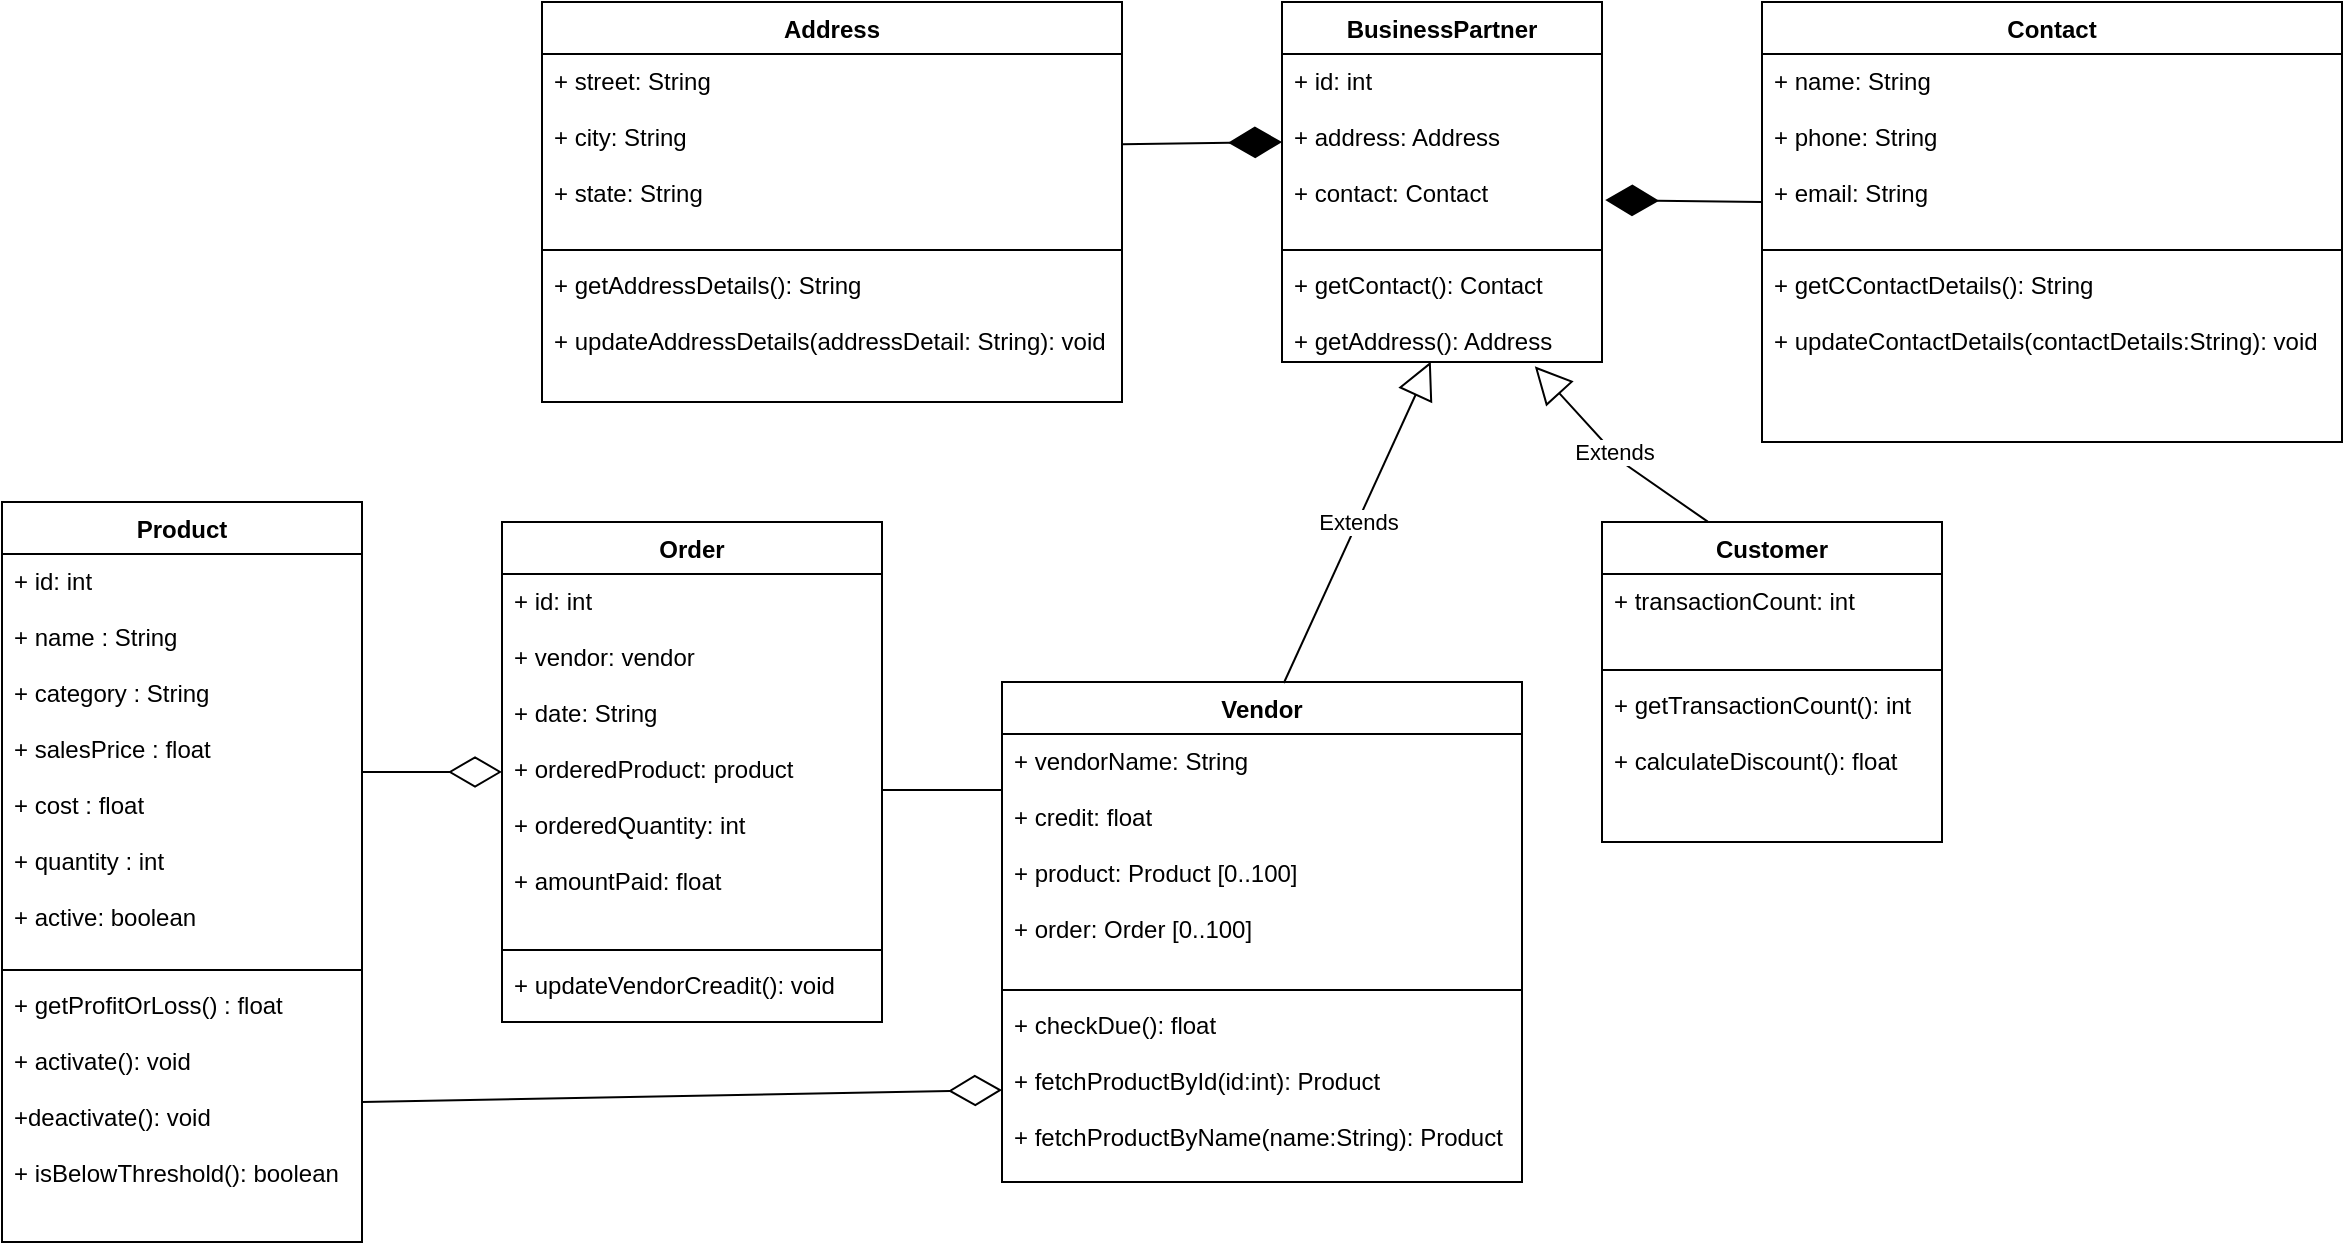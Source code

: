 <mxfile version="16.4.5" type="github"><diagram id="v31eptA_OFefw-T0BsTV" name="Page-1"><mxGraphModel dx="1038" dy="1613" grid="1" gridSize="10" guides="1" tooltips="1" connect="1" arrows="1" fold="1" page="1" pageScale="1" pageWidth="850" pageHeight="1100" math="0" shadow="0"><root><mxCell id="0"/><mxCell id="1" parent="0"/><mxCell id="cyiSvS-6MEbPnraiJBpG-1" value="Product" style="swimlane;fontStyle=1;align=center;verticalAlign=top;childLayout=stackLayout;horizontal=1;startSize=26;horizontalStack=0;resizeParent=1;resizeParentMax=0;resizeLast=0;collapsible=1;marginBottom=0;" parent="1" vertex="1"><mxGeometry x="10" y="-270" width="180" height="370" as="geometry"/></mxCell><mxCell id="cyiSvS-6MEbPnraiJBpG-2" value="+ id: int&#10;&#10;+ name : String&#10;&#10;+ category : String&#10;&#10;+ salesPrice : float&#10;&#10;+ cost : float&#10;&#10;+ quantity : int&#10;&#10;+ active: boolean&#10;" style="text;strokeColor=none;fillColor=none;align=left;verticalAlign=top;spacingLeft=4;spacingRight=4;overflow=hidden;rotatable=0;points=[[0,0.5],[1,0.5]];portConstraint=eastwest;" parent="cyiSvS-6MEbPnraiJBpG-1" vertex="1"><mxGeometry y="26" width="180" height="204" as="geometry"/></mxCell><mxCell id="cyiSvS-6MEbPnraiJBpG-3" value="" style="line;strokeWidth=1;fillColor=none;align=left;verticalAlign=middle;spacingTop=-1;spacingLeft=3;spacingRight=3;rotatable=0;labelPosition=right;points=[];portConstraint=eastwest;" parent="cyiSvS-6MEbPnraiJBpG-1" vertex="1"><mxGeometry y="230" width="180" height="8" as="geometry"/></mxCell><mxCell id="cyiSvS-6MEbPnraiJBpG-4" value="+ getProfitOrLoss() : float&#10;&#10;+ activate(): void&#10;&#10;+deactivate(): void&#10;&#10;+ isBelowThreshold(): boolean" style="text;strokeColor=none;fillColor=none;align=left;verticalAlign=top;spacingLeft=4;spacingRight=4;overflow=hidden;rotatable=0;points=[[0,0.5],[1,0.5]];portConstraint=eastwest;" parent="cyiSvS-6MEbPnraiJBpG-1" vertex="1"><mxGeometry y="238" width="180" height="132" as="geometry"/></mxCell><mxCell id="cyiSvS-6MEbPnraiJBpG-5" value="Order" style="swimlane;fontStyle=1;align=center;verticalAlign=top;childLayout=stackLayout;horizontal=1;startSize=26;horizontalStack=0;resizeParent=1;resizeParentMax=0;resizeLast=0;collapsible=1;marginBottom=0;" parent="1" vertex="1"><mxGeometry x="260" y="-260" width="190" height="250" as="geometry"/></mxCell><mxCell id="cyiSvS-6MEbPnraiJBpG-6" value="+ id: int&#10;&#10;+ vendor: vendor&#10;&#10;+ date: String&#10;&#10;+ orderedProduct: product&#10;&#10;+ orderedQuantity: int&#10;&#10;+ amountPaid: float &#10;" style="text;strokeColor=none;fillColor=none;align=left;verticalAlign=top;spacingLeft=4;spacingRight=4;overflow=hidden;rotatable=0;points=[[0,0.5],[1,0.5]];portConstraint=eastwest;" parent="cyiSvS-6MEbPnraiJBpG-5" vertex="1"><mxGeometry y="26" width="190" height="184" as="geometry"/></mxCell><mxCell id="cyiSvS-6MEbPnraiJBpG-7" value="" style="line;strokeWidth=1;fillColor=none;align=left;verticalAlign=middle;spacingTop=-1;spacingLeft=3;spacingRight=3;rotatable=0;labelPosition=right;points=[];portConstraint=eastwest;" parent="cyiSvS-6MEbPnraiJBpG-5" vertex="1"><mxGeometry y="210" width="190" height="8" as="geometry"/></mxCell><mxCell id="cyiSvS-6MEbPnraiJBpG-8" value="+ updateVendorCreadit(): void" style="text;strokeColor=none;fillColor=none;align=left;verticalAlign=top;spacingLeft=4;spacingRight=4;overflow=hidden;rotatable=0;points=[[0,0.5],[1,0.5]];portConstraint=eastwest;" parent="cyiSvS-6MEbPnraiJBpG-5" vertex="1"><mxGeometry y="218" width="190" height="32" as="geometry"/></mxCell><mxCell id="cyiSvS-6MEbPnraiJBpG-9" value="Customer" style="swimlane;fontStyle=1;align=center;verticalAlign=top;childLayout=stackLayout;horizontal=1;startSize=26;horizontalStack=0;resizeParent=1;resizeParentMax=0;resizeLast=0;collapsible=1;marginBottom=0;" parent="1" vertex="1"><mxGeometry x="810" y="-260" width="170" height="160" as="geometry"/></mxCell><mxCell id="cyiSvS-6MEbPnraiJBpG-10" value="+ transactionCount: int" style="text;strokeColor=none;fillColor=none;align=left;verticalAlign=top;spacingLeft=4;spacingRight=4;overflow=hidden;rotatable=0;points=[[0,0.5],[1,0.5]];portConstraint=eastwest;" parent="cyiSvS-6MEbPnraiJBpG-9" vertex="1"><mxGeometry y="26" width="170" height="44" as="geometry"/></mxCell><mxCell id="cyiSvS-6MEbPnraiJBpG-11" value="" style="line;strokeWidth=1;fillColor=none;align=left;verticalAlign=middle;spacingTop=-1;spacingLeft=3;spacingRight=3;rotatable=0;labelPosition=right;points=[];portConstraint=eastwest;" parent="cyiSvS-6MEbPnraiJBpG-9" vertex="1"><mxGeometry y="70" width="170" height="8" as="geometry"/></mxCell><mxCell id="cyiSvS-6MEbPnraiJBpG-12" value="+ getTransactionCount(): int&#10;&#10;+ calculateDiscount(): float&#10;" style="text;strokeColor=none;fillColor=none;align=left;verticalAlign=top;spacingLeft=4;spacingRight=4;overflow=hidden;rotatable=0;points=[[0,0.5],[1,0.5]];portConstraint=eastwest;fontStyle=0" parent="cyiSvS-6MEbPnraiJBpG-9" vertex="1"><mxGeometry y="78" width="170" height="82" as="geometry"/></mxCell><mxCell id="WChhZC27G2EfDQgC6WxN-2" value="Address" style="swimlane;fontStyle=1;align=center;verticalAlign=top;childLayout=stackLayout;horizontal=1;startSize=26;horizontalStack=0;resizeParent=1;resizeParentMax=0;resizeLast=0;collapsible=1;marginBottom=0;" parent="1" vertex="1"><mxGeometry x="280" y="-520" width="290" height="200" as="geometry"/></mxCell><mxCell id="WChhZC27G2EfDQgC6WxN-3" value="+ street: String&#10;&#10;+ city: String&#10;&#10;+ state: String" style="text;strokeColor=none;fillColor=none;align=left;verticalAlign=top;spacingLeft=4;spacingRight=4;overflow=hidden;rotatable=0;points=[[0,0.5],[1,0.5]];portConstraint=eastwest;" parent="WChhZC27G2EfDQgC6WxN-2" vertex="1"><mxGeometry y="26" width="290" height="94" as="geometry"/></mxCell><mxCell id="WChhZC27G2EfDQgC6WxN-4" value="" style="line;strokeWidth=1;fillColor=none;align=left;verticalAlign=middle;spacingTop=-1;spacingLeft=3;spacingRight=3;rotatable=0;labelPosition=right;points=[];portConstraint=eastwest;" parent="WChhZC27G2EfDQgC6WxN-2" vertex="1"><mxGeometry y="120" width="290" height="8" as="geometry"/></mxCell><mxCell id="WChhZC27G2EfDQgC6WxN-5" value="+ getAddressDetails(): String&#10;&#10;+ updateAddressDetails(addressDetail: String): void&#10;" style="text;strokeColor=none;fillColor=none;align=left;verticalAlign=top;spacingLeft=4;spacingRight=4;overflow=hidden;rotatable=0;points=[[0,0.5],[1,0.5]];portConstraint=eastwest;" parent="WChhZC27G2EfDQgC6WxN-2" vertex="1"><mxGeometry y="128" width="290" height="72" as="geometry"/></mxCell><mxCell id="WChhZC27G2EfDQgC6WxN-6" value="BusinessPartner" style="swimlane;fontStyle=1;align=center;verticalAlign=top;childLayout=stackLayout;horizontal=1;startSize=26;horizontalStack=0;resizeParent=1;resizeParentMax=0;resizeLast=0;collapsible=1;marginBottom=0;" parent="1" vertex="1"><mxGeometry x="650" y="-520" width="160" height="180" as="geometry"/></mxCell><mxCell id="WChhZC27G2EfDQgC6WxN-7" value="+ id: int&#10;&#10;+ address: Address&#10;&#10;+ contact: Contact" style="text;strokeColor=none;fillColor=none;align=left;verticalAlign=top;spacingLeft=4;spacingRight=4;overflow=hidden;rotatable=0;points=[[0,0.5],[1,0.5]];portConstraint=eastwest;" parent="WChhZC27G2EfDQgC6WxN-6" vertex="1"><mxGeometry y="26" width="160" height="94" as="geometry"/></mxCell><mxCell id="WChhZC27G2EfDQgC6WxN-8" value="" style="line;strokeWidth=1;fillColor=none;align=left;verticalAlign=middle;spacingTop=-1;spacingLeft=3;spacingRight=3;rotatable=0;labelPosition=right;points=[];portConstraint=eastwest;" parent="WChhZC27G2EfDQgC6WxN-6" vertex="1"><mxGeometry y="120" width="160" height="8" as="geometry"/></mxCell><mxCell id="WChhZC27G2EfDQgC6WxN-9" value="+ getContact(): Contact&#10;&#10;+ getAddress(): Address&#10;" style="text;strokeColor=none;fillColor=none;align=left;verticalAlign=top;spacingLeft=4;spacingRight=4;overflow=hidden;rotatable=0;points=[[0,0.5],[1,0.5]];portConstraint=eastwest;" parent="WChhZC27G2EfDQgC6WxN-6" vertex="1"><mxGeometry y="128" width="160" height="52" as="geometry"/></mxCell><mxCell id="WChhZC27G2EfDQgC6WxN-10" value="Contact" style="swimlane;fontStyle=1;align=center;verticalAlign=top;childLayout=stackLayout;horizontal=1;startSize=26;horizontalStack=0;resizeParent=1;resizeParentMax=0;resizeLast=0;collapsible=1;marginBottom=0;" parent="1" vertex="1"><mxGeometry x="890" y="-520" width="290" height="220" as="geometry"/></mxCell><mxCell id="WChhZC27G2EfDQgC6WxN-11" value="+ name: String&#10;&#10;+ phone: String&#10;&#10;+ email: String" style="text;strokeColor=none;fillColor=none;align=left;verticalAlign=top;spacingLeft=4;spacingRight=4;overflow=hidden;rotatable=0;points=[[0,0.5],[1,0.5]];portConstraint=eastwest;" parent="WChhZC27G2EfDQgC6WxN-10" vertex="1"><mxGeometry y="26" width="290" height="94" as="geometry"/></mxCell><mxCell id="WChhZC27G2EfDQgC6WxN-12" value="" style="line;strokeWidth=1;fillColor=none;align=left;verticalAlign=middle;spacingTop=-1;spacingLeft=3;spacingRight=3;rotatable=0;labelPosition=right;points=[];portConstraint=eastwest;" parent="WChhZC27G2EfDQgC6WxN-10" vertex="1"><mxGeometry y="120" width="290" height="8" as="geometry"/></mxCell><mxCell id="WChhZC27G2EfDQgC6WxN-13" value="+ getCContactDetails(): String&#10;&#10;+ updateContactDetails(contactDetails:String): void" style="text;strokeColor=none;fillColor=none;align=left;verticalAlign=top;spacingLeft=4;spacingRight=4;overflow=hidden;rotatable=0;points=[[0,0.5],[1,0.5]];portConstraint=eastwest;" parent="WChhZC27G2EfDQgC6WxN-10" vertex="1"><mxGeometry y="128" width="290" height="92" as="geometry"/></mxCell><mxCell id="cyiSvS-6MEbPnraiJBpG-13" value="Vendor" style="swimlane;fontStyle=1;align=center;verticalAlign=top;childLayout=stackLayout;horizontal=1;startSize=26;horizontalStack=0;resizeParent=1;resizeParentMax=0;resizeLast=0;collapsible=1;marginBottom=0;" parent="1" vertex="1"><mxGeometry x="510" y="-180" width="260" height="250" as="geometry"/></mxCell><mxCell id="cyiSvS-6MEbPnraiJBpG-14" value="+ vendorName: String&#10;&#10;+ credit: float&#10;&#10;+ product: Product [0..100]&#10;&#10;+ order: Order [0..100]&#10;" style="text;strokeColor=none;fillColor=none;align=left;verticalAlign=top;spacingLeft=4;spacingRight=4;overflow=hidden;rotatable=0;points=[[0,0.5],[1,0.5]];portConstraint=eastwest;" parent="cyiSvS-6MEbPnraiJBpG-13" vertex="1"><mxGeometry y="26" width="260" height="124" as="geometry"/></mxCell><mxCell id="cyiSvS-6MEbPnraiJBpG-15" value="" style="line;strokeWidth=1;fillColor=none;align=left;verticalAlign=middle;spacingTop=-1;spacingLeft=3;spacingRight=3;rotatable=0;labelPosition=right;points=[];portConstraint=eastwest;" parent="cyiSvS-6MEbPnraiJBpG-13" vertex="1"><mxGeometry y="150" width="260" height="8" as="geometry"/></mxCell><mxCell id="cyiSvS-6MEbPnraiJBpG-16" value="+ checkDue(): float&#10;&#10;+ fetchProductById(id:int): Product&#10;&#10;+ fetchProductByName(name:String): Product&#10;" style="text;strokeColor=none;fillColor=none;align=left;verticalAlign=top;spacingLeft=4;spacingRight=4;overflow=hidden;rotatable=0;points=[[0,0.5],[1,0.5]];portConstraint=eastwest;" parent="cyiSvS-6MEbPnraiJBpG-13" vertex="1"><mxGeometry y="158" width="260" height="92" as="geometry"/></mxCell><mxCell id="WChhZC27G2EfDQgC6WxN-54" value="" style="endArrow=diamondThin;endFill=0;endSize=24;html=1;rounded=0;" parent="1" edge="1"><mxGeometry width="160" relative="1" as="geometry"><mxPoint x="190" y="-135" as="sourcePoint"/><mxPoint x="260" y="-135" as="targetPoint"/></mxGeometry></mxCell><mxCell id="WChhZC27G2EfDQgC6WxN-55" value="" style="endArrow=diamondThin;endFill=0;endSize=24;html=1;rounded=0;entryX=0;entryY=0.5;entryDx=0;entryDy=0;" parent="1" target="cyiSvS-6MEbPnraiJBpG-16" edge="1"><mxGeometry width="160" relative="1" as="geometry"><mxPoint x="190" y="30" as="sourcePoint"/><mxPoint x="350" y="30" as="targetPoint"/></mxGeometry></mxCell><mxCell id="WChhZC27G2EfDQgC6WxN-63" value="" style="endArrow=diamondThin;endFill=1;endSize=24;html=1;rounded=0;" parent="1" source="WChhZC27G2EfDQgC6WxN-3" edge="1"><mxGeometry width="160" relative="1" as="geometry"><mxPoint x="490" y="-450" as="sourcePoint"/><mxPoint x="650" y="-450" as="targetPoint"/></mxGeometry></mxCell><mxCell id="WChhZC27G2EfDQgC6WxN-67" value="" style="endArrow=diamondThin;endFill=1;endSize=24;html=1;rounded=0;entryX=1.01;entryY=0.777;entryDx=0;entryDy=0;entryPerimeter=0;" parent="1" target="WChhZC27G2EfDQgC6WxN-7" edge="1"><mxGeometry width="160" relative="1" as="geometry"><mxPoint x="890" y="-420" as="sourcePoint"/><mxPoint x="840" y="-410" as="targetPoint"/></mxGeometry></mxCell><mxCell id="WChhZC27G2EfDQgC6WxN-69" value="" style="line;strokeWidth=1;fillColor=none;align=left;verticalAlign=middle;spacingTop=-1;spacingLeft=3;spacingRight=3;rotatable=0;labelPosition=right;points=[];portConstraint=eastwest;" parent="1" vertex="1"><mxGeometry x="450" y="-130" width="60" height="8" as="geometry"/></mxCell><mxCell id="WChhZC27G2EfDQgC6WxN-70" value="Extends" style="endArrow=block;endSize=16;endFill=0;html=1;rounded=0;entryX=0.79;entryY=1.042;entryDx=0;entryDy=0;entryPerimeter=0;exitX=0.311;exitY=-0.001;exitDx=0;exitDy=0;exitPerimeter=0;" parent="1" source="cyiSvS-6MEbPnraiJBpG-9" target="WChhZC27G2EfDQgC6WxN-9" edge="1"><mxGeometry width="160" relative="1" as="geometry"><mxPoint x="710" y="-280" as="sourcePoint"/><mxPoint x="870" y="-280" as="targetPoint"/><Array as="points"><mxPoint x="820" y="-290"/></Array></mxGeometry></mxCell><mxCell id="WChhZC27G2EfDQgC6WxN-71" value="Extends" style="endArrow=block;endSize=16;endFill=0;html=1;rounded=0;exitX=0.542;exitY=0.002;exitDx=0;exitDy=0;exitPerimeter=0;entryX=0.465;entryY=0.996;entryDx=0;entryDy=0;entryPerimeter=0;" parent="1" source="cyiSvS-6MEbPnraiJBpG-13" target="WChhZC27G2EfDQgC6WxN-9" edge="1"><mxGeometry width="160" relative="1" as="geometry"><mxPoint x="690" y="-310" as="sourcePoint"/><mxPoint x="820" y="-340" as="targetPoint"/></mxGeometry></mxCell></root></mxGraphModel></diagram></mxfile>